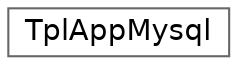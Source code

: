 digraph "Graphical Class Hierarchy"
{
 // LATEX_PDF_SIZE
  bgcolor="transparent";
  edge [fontname=Helvetica,fontsize=14,labelfontname=Helvetica,labelfontsize=14];
  node [fontname=Helvetica,fontsize=14,shape=box,height=0.2,width=0.4];
  rankdir="LR";
  Node0 [id="Node000000",label="TplAppMysql",height=0.2,width=0.4,color="grey40", fillcolor="white", style="filled",URL="$d6/d19/classTplAppMysql.html",tooltip=" "];
}

